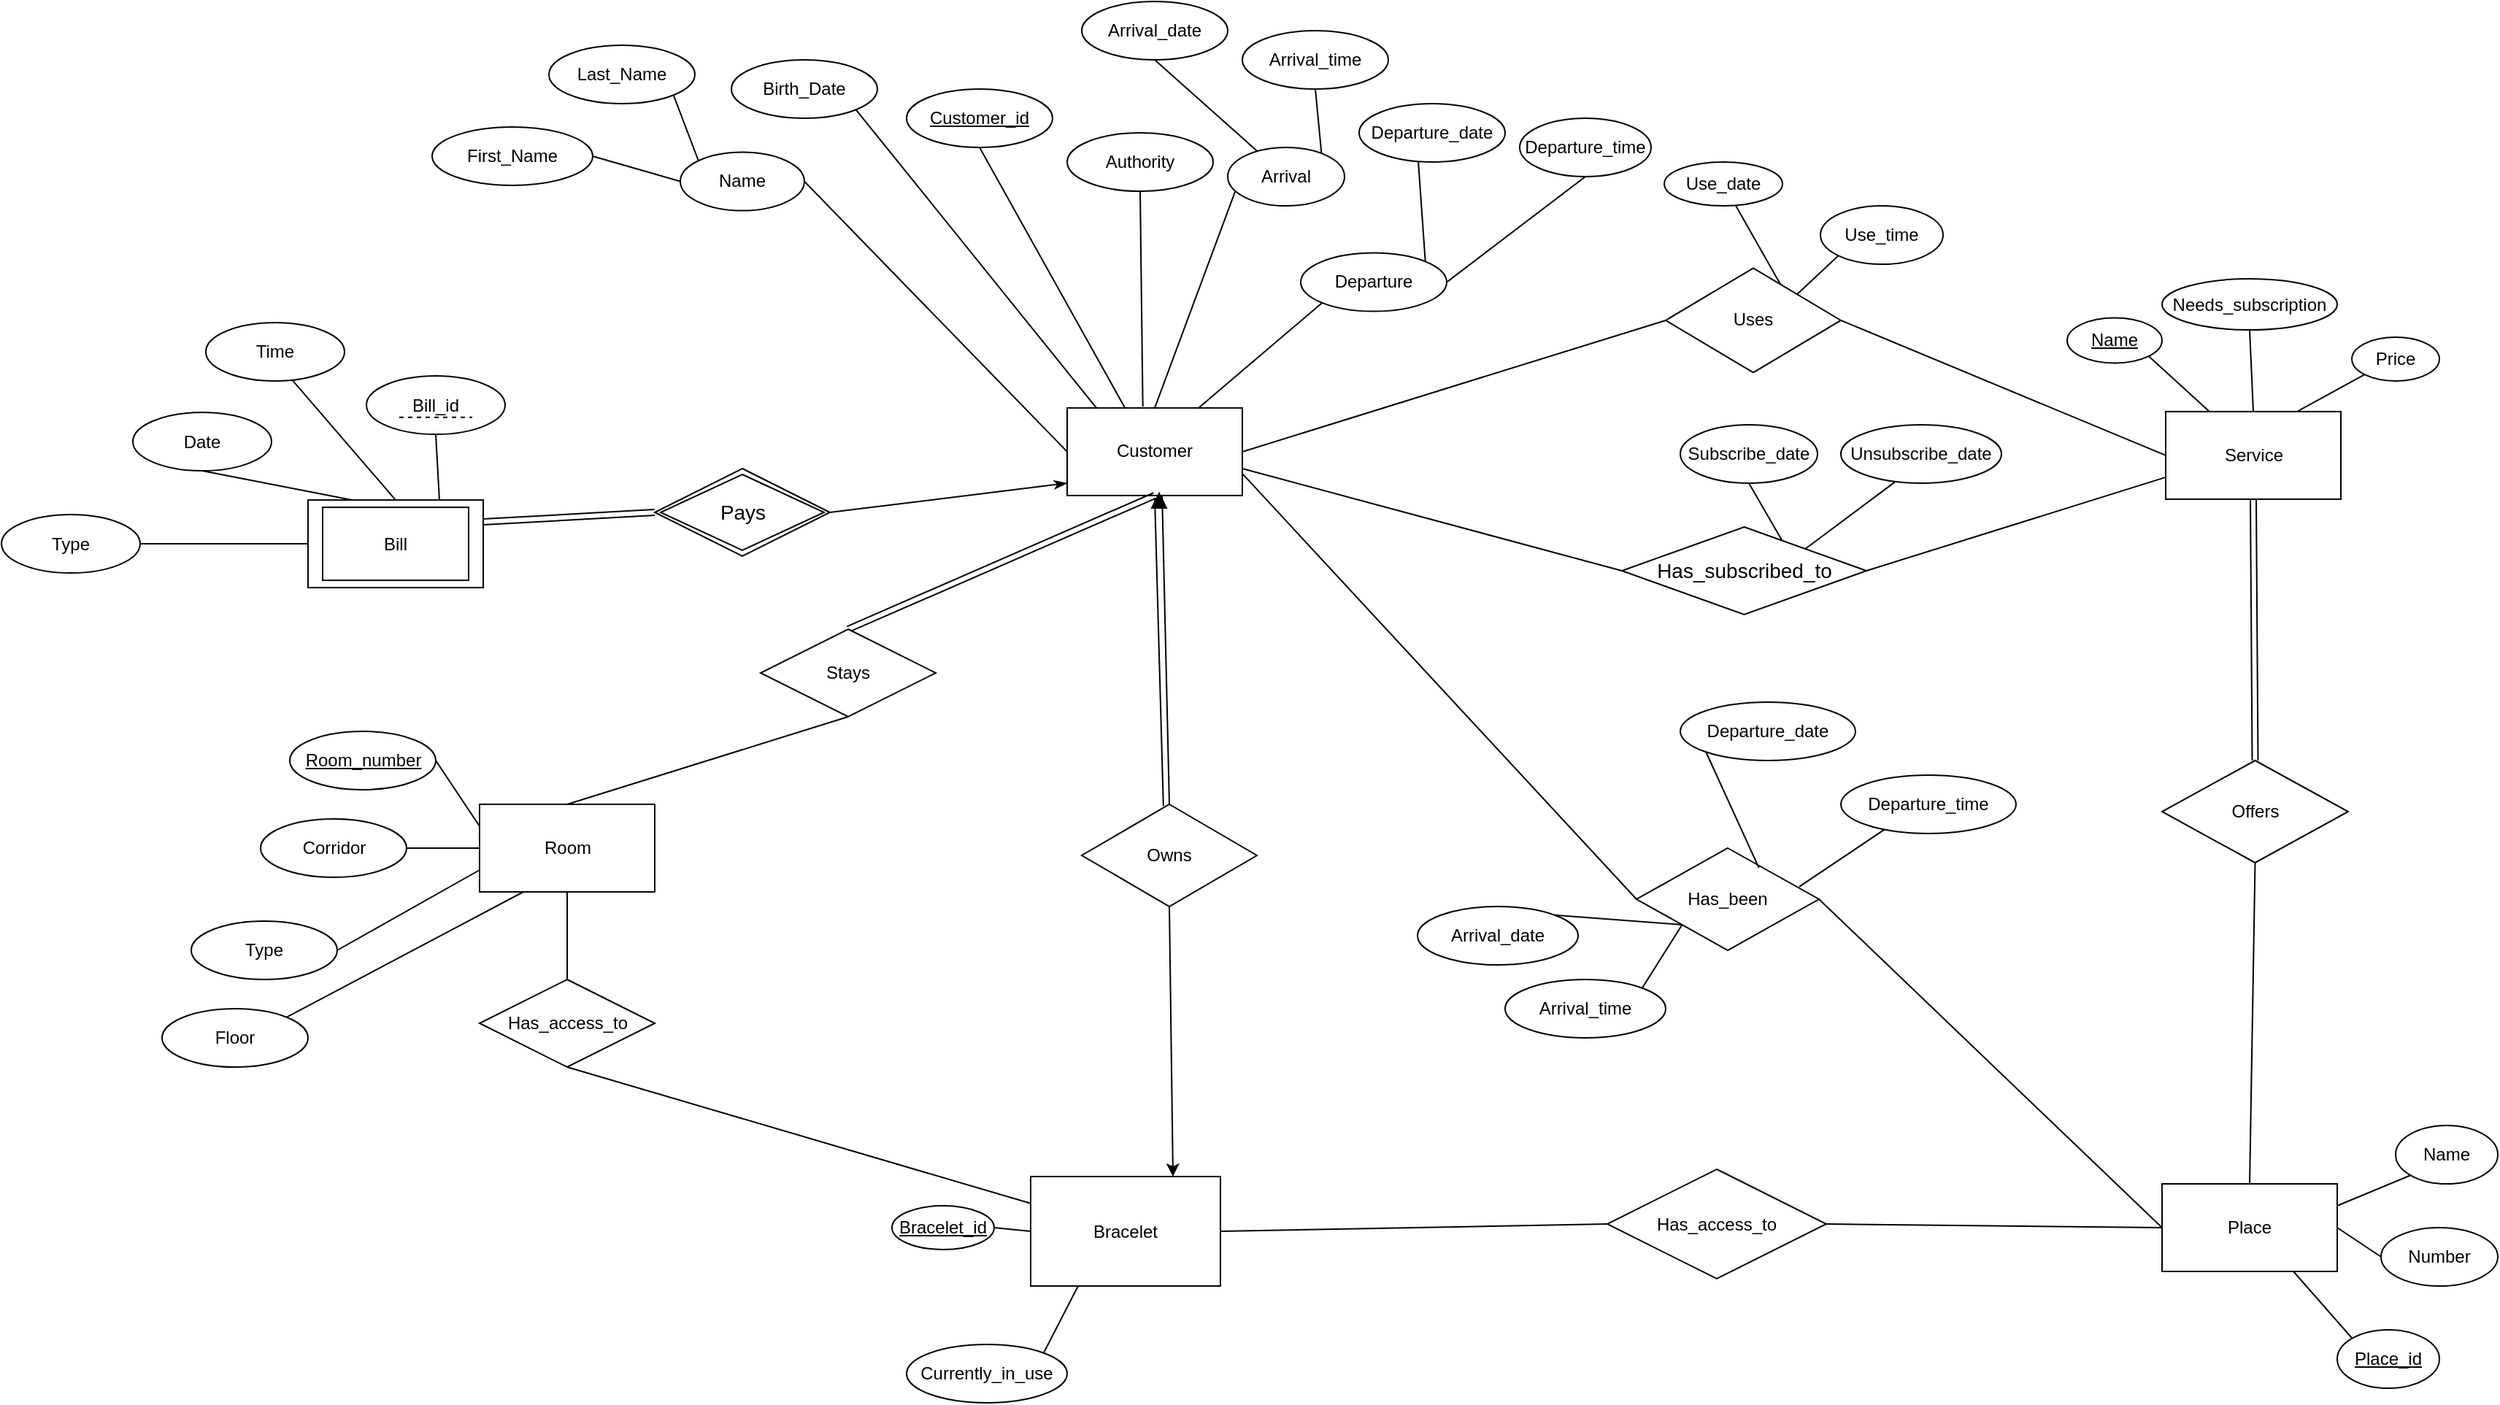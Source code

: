 <mxfile version="14.6.6" type="device"><diagram id="R2lEEEUBdFMjLlhIrx00" name="Page-1"><mxGraphModel dx="2181" dy="1744" grid="1" gridSize="10" guides="0" tooltips="1" connect="1" arrows="1" fold="1" page="1" pageScale="1" pageWidth="850" pageHeight="1100" math="0" shadow="0" extFonts="Permanent Marker^https://fonts.googleapis.com/css?family=Permanent+Marker"><root><mxCell id="0"/><mxCell id="1" parent="0"/><mxCell id="ZtwMlAfQ1R0QM3O0OFQ2-107" value="Bracelet" style="rounded=0;whiteSpace=wrap;html=1;shadow=0;sketch=0;strokeColor=#000000;" parent="1" vertex="1"><mxGeometry x="5" y="555" width="130" height="75" as="geometry"/></mxCell><mxCell id="ZtwMlAfQ1R0QM3O0OFQ2-1" value="Customer" style="rounded=0;whiteSpace=wrap;html=1;sketch=0;" parent="1" vertex="1"><mxGeometry x="30" y="28.46" width="120" height="60" as="geometry"/></mxCell><mxCell id="ZtwMlAfQ1R0QM3O0OFQ2-2" value="Service" style="rounded=0;whiteSpace=wrap;html=1;sketch=0;" parent="1" vertex="1"><mxGeometry x="782.5" y="30.96" width="120" height="60" as="geometry"/></mxCell><mxCell id="ZtwMlAfQ1R0QM3O0OFQ2-3" value="Place" style="rounded=0;whiteSpace=wrap;html=1;sketch=0;" parent="1" vertex="1"><mxGeometry x="780" y="560" width="120" height="60" as="geometry"/></mxCell><mxCell id="ZtwMlAfQ1R0QM3O0OFQ2-5" style="edgeStyle=orthogonalEdgeStyle;rounded=0;orthogonalLoop=1;jettySize=auto;html=1;exitX=0.5;exitY=1;exitDx=0;exitDy=0;sketch=0;" parent="1" source="ZtwMlAfQ1R0QM3O0OFQ2-1" target="ZtwMlAfQ1R0QM3O0OFQ2-1" edge="1"><mxGeometry relative="1" as="geometry"/></mxCell><mxCell id="ZtwMlAfQ1R0QM3O0OFQ2-7" value="Uses" style="rhombus;whiteSpace=wrap;html=1;sketch=0;" parent="1" vertex="1"><mxGeometry x="440" y="-67.31" width="120" height="71.54" as="geometry"/></mxCell><mxCell id="ZtwMlAfQ1R0QM3O0OFQ2-191" style="edgeStyle=none;rounded=0;sketch=0;orthogonalLoop=1;jettySize=auto;html=1;exitX=0.5;exitY=1;exitDx=0;exitDy=0;entryX=0.75;entryY=0;entryDx=0;entryDy=0;fontSize=14;startArrow=none;startFill=0;endArrow=classic;endFill=1;strokeColor=#000000;strokeWidth=1;" parent="1" source="ZtwMlAfQ1R0QM3O0OFQ2-8" target="ZtwMlAfQ1R0QM3O0OFQ2-107" edge="1"><mxGeometry relative="1" as="geometry"/></mxCell><mxCell id="ZtwMlAfQ1R0QM3O0OFQ2-8" value="Owns" style="rhombus;whiteSpace=wrap;html=1;sketch=0;" parent="1" vertex="1"><mxGeometry x="40" y="300" width="120" height="70" as="geometry"/></mxCell><mxCell id="ZtwMlAfQ1R0QM3O0OFQ2-186" style="edgeStyle=none;rounded=0;sketch=0;orthogonalLoop=1;jettySize=auto;html=1;exitX=0.892;exitY=0.378;exitDx=0;exitDy=0;entryX=0.695;entryY=0.032;entryDx=0;entryDy=0;entryPerimeter=0;fontSize=14;startArrow=none;startFill=0;endArrow=none;endFill=0;strokeColor=#000000;strokeWidth=1;exitPerimeter=0;" parent="1" source="ZtwMlAfQ1R0QM3O0OFQ2-9" target="ZtwMlAfQ1R0QM3O0OFQ2-185" edge="1"><mxGeometry relative="1" as="geometry"/></mxCell><mxCell id="ZtwMlAfQ1R0QM3O0OFQ2-9" value="Has_been" style="rhombus;whiteSpace=wrap;html=1;sketch=0;" parent="1" vertex="1"><mxGeometry x="420" y="330" width="125" height="70" as="geometry"/></mxCell><mxCell id="ZtwMlAfQ1R0QM3O0OFQ2-11" value="Has_access_to" style="rhombus;whiteSpace=wrap;html=1;shadow=0;strokeColor=#000000;sketch=0;" parent="1" vertex="1"><mxGeometry x="400" y="550" width="150" height="75" as="geometry"/></mxCell><mxCell id="ZtwMlAfQ1R0QM3O0OFQ2-12" value="Offers" style="rhombus;whiteSpace=wrap;html=1;shadow=0;strokeColor=#000000;sketch=0;" parent="1" vertex="1"><mxGeometry x="780" y="270" width="127.5" height="70" as="geometry"/></mxCell><mxCell id="ZtwMlAfQ1R0QM3O0OFQ2-15" value="" style="endArrow=none;html=1;exitX=1;exitY=0.75;exitDx=0;exitDy=0;entryX=0;entryY=0.5;entryDx=0;entryDy=0;sketch=0;" parent="1" source="ZtwMlAfQ1R0QM3O0OFQ2-1" target="ZtwMlAfQ1R0QM3O0OFQ2-9" edge="1"><mxGeometry width="50" height="50" relative="1" as="geometry"><mxPoint x="300" y="280" as="sourcePoint"/><mxPoint x="350" y="230" as="targetPoint"/></mxGeometry></mxCell><mxCell id="ZtwMlAfQ1R0QM3O0OFQ2-19" value="" style="endArrow=none;html=1;exitX=1;exitY=0.5;exitDx=0;exitDy=0;entryX=0;entryY=0.5;entryDx=0;entryDy=0;sketch=0;" parent="1" source="ZtwMlAfQ1R0QM3O0OFQ2-9" target="ZtwMlAfQ1R0QM3O0OFQ2-3" edge="1"><mxGeometry width="50" height="50" relative="1" as="geometry"><mxPoint x="300" y="280" as="sourcePoint"/><mxPoint x="350" y="230" as="targetPoint"/></mxGeometry></mxCell><mxCell id="ZtwMlAfQ1R0QM3O0OFQ2-20" value="" style="endArrow=none;html=1;exitX=0;exitY=0.5;exitDx=0;exitDy=0;entryX=1;entryY=0.5;entryDx=0;entryDy=0;sketch=0;" parent="1" source="ZtwMlAfQ1R0QM3O0OFQ2-7" target="ZtwMlAfQ1R0QM3O0OFQ2-1" edge="1"><mxGeometry width="50" height="50" relative="1" as="geometry"><mxPoint x="315" y="58.46" as="sourcePoint"/><mxPoint x="180" y="58.46" as="targetPoint"/></mxGeometry></mxCell><mxCell id="ZtwMlAfQ1R0QM3O0OFQ2-21" value="" style="endArrow=none;html=1;entryX=1;entryY=0.5;entryDx=0;entryDy=0;exitX=0;exitY=0.5;exitDx=0;exitDy=0;sketch=0;" parent="1" source="ZtwMlAfQ1R0QM3O0OFQ2-2" target="ZtwMlAfQ1R0QM3O0OFQ2-7" edge="1"><mxGeometry width="50" height="50" relative="1" as="geometry"><mxPoint x="300" y="240" as="sourcePoint"/><mxPoint x="350" y="190" as="targetPoint"/></mxGeometry></mxCell><mxCell id="ZtwMlAfQ1R0QM3O0OFQ2-24" value="" style="endArrow=none;html=1;entryX=0;entryY=0.5;entryDx=0;entryDy=0;sketch=0;exitX=1;exitY=0.5;exitDx=0;exitDy=0;" parent="1" source="ZtwMlAfQ1R0QM3O0OFQ2-107" target="ZtwMlAfQ1R0QM3O0OFQ2-11" edge="1"><mxGeometry width="50" height="50" relative="1" as="geometry"><mxPoint x="140" y="593" as="sourcePoint"/><mxPoint x="355" y="270" as="targetPoint"/></mxGeometry></mxCell><mxCell id="ZtwMlAfQ1R0QM3O0OFQ2-25" value="" style="endArrow=none;html=1;exitX=1;exitY=0.5;exitDx=0;exitDy=0;entryX=0;entryY=0.5;entryDx=0;entryDy=0;sketch=0;" parent="1" source="ZtwMlAfQ1R0QM3O0OFQ2-11" target="ZtwMlAfQ1R0QM3O0OFQ2-3" edge="1"><mxGeometry width="50" height="50" relative="1" as="geometry"><mxPoint x="305" y="320" as="sourcePoint"/><mxPoint x="355" y="270" as="targetPoint"/></mxGeometry></mxCell><mxCell id="ZtwMlAfQ1R0QM3O0OFQ2-26" value="" style="endArrow=none;html=1;entryX=0.5;entryY=0;entryDx=0;entryDy=0;exitX=0.5;exitY=1;exitDx=0;exitDy=0;sketch=0;" parent="1" source="ZtwMlAfQ1R0QM3O0OFQ2-12" target="ZtwMlAfQ1R0QM3O0OFQ2-3" edge="1"><mxGeometry width="50" height="50" relative="1" as="geometry"><mxPoint x="300" y="280" as="sourcePoint"/><mxPoint x="350" y="230" as="targetPoint"/></mxGeometry></mxCell><mxCell id="ZtwMlAfQ1R0QM3O0OFQ2-27" value="" style="endArrow=none;html=1;entryX=0.5;entryY=0;entryDx=0;entryDy=0;exitX=0.5;exitY=1;exitDx=0;exitDy=0;sketch=0;shape=link;" parent="1" source="ZtwMlAfQ1R0QM3O0OFQ2-2" target="ZtwMlAfQ1R0QM3O0OFQ2-12" edge="1"><mxGeometry width="50" height="50" relative="1" as="geometry"><mxPoint x="320" y="280" as="sourcePoint"/><mxPoint x="370" y="230" as="targetPoint"/></mxGeometry></mxCell><mxCell id="ZtwMlAfQ1R0QM3O0OFQ2-28" value="Arrival_date" style="ellipse;whiteSpace=wrap;html=1;shadow=0;strokeColor=#000000;sketch=0;" parent="1" vertex="1"><mxGeometry x="270" y="370" width="110" height="40" as="geometry"/></mxCell><mxCell id="ZtwMlAfQ1R0QM3O0OFQ2-29" value="Departure_date" style="ellipse;whiteSpace=wrap;html=1;shadow=0;strokeColor=#000000;sketch=0;" parent="1" vertex="1"><mxGeometry x="450" y="230" width="120" height="40" as="geometry"/></mxCell><mxCell id="ZtwMlAfQ1R0QM3O0OFQ2-30" value="" style="endArrow=none;html=1;entryX=1;entryY=0;entryDx=0;entryDy=0;exitX=0;exitY=1;exitDx=0;exitDy=0;sketch=0;" parent="1" source="ZtwMlAfQ1R0QM3O0OFQ2-9" target="ZtwMlAfQ1R0QM3O0OFQ2-28" edge="1"><mxGeometry width="50" height="50" relative="1" as="geometry"><mxPoint x="450" y="290" as="sourcePoint"/><mxPoint x="500" y="240" as="targetPoint"/></mxGeometry></mxCell><mxCell id="ZtwMlAfQ1R0QM3O0OFQ2-31" value="" style="endArrow=none;html=1;exitX=0.671;exitY=0.194;exitDx=0;exitDy=0;sketch=0;exitPerimeter=0;entryX=0;entryY=1;entryDx=0;entryDy=0;" parent="1" source="ZtwMlAfQ1R0QM3O0OFQ2-9" target="ZtwMlAfQ1R0QM3O0OFQ2-29" edge="1"><mxGeometry width="50" height="50" relative="1" as="geometry"><mxPoint x="450" y="290" as="sourcePoint"/><mxPoint x="480" y="230" as="targetPoint"/></mxGeometry></mxCell><mxCell id="ZtwMlAfQ1R0QM3O0OFQ2-34" value="First_Name" style="ellipse;whiteSpace=wrap;html=1;shadow=0;strokeColor=#000000;sketch=0;" parent="1" vertex="1"><mxGeometry x="-405" y="-164.04" width="110" height="40" as="geometry"/></mxCell><mxCell id="ZtwMlAfQ1R0QM3O0OFQ2-35" value="Last_Name" style="ellipse;whiteSpace=wrap;html=1;shadow=0;strokeColor=#000000;" parent="1" vertex="1"><mxGeometry x="-325" y="-220" width="100" height="40" as="geometry"/></mxCell><mxCell id="ZtwMlAfQ1R0QM3O0OFQ2-36" value="Birth_Date" style="ellipse;whiteSpace=wrap;html=1;shadow=0;strokeColor=#000000;" parent="1" vertex="1"><mxGeometry x="-200" y="-210" width="100" height="40" as="geometry"/></mxCell><mxCell id="ZtwMlAfQ1R0QM3O0OFQ2-38" value="&lt;u&gt;Customer_id&lt;/u&gt;" style="ellipse;whiteSpace=wrap;html=1;shadow=0;strokeColor=#000000;sketch=0;" parent="1" vertex="1"><mxGeometry x="-80" y="-190" width="100" height="40" as="geometry"/></mxCell><mxCell id="ZtwMlAfQ1R0QM3O0OFQ2-40" value="Arrival" style="ellipse;whiteSpace=wrap;html=1;shadow=0;strokeColor=#000000;sketch=0;" parent="1" vertex="1"><mxGeometry x="140" y="-150" width="80" height="40" as="geometry"/></mxCell><mxCell id="ZtwMlAfQ1R0QM3O0OFQ2-41" value="Departure" style="ellipse;whiteSpace=wrap;html=1;shadow=0;strokeColor=#000000;sketch=0;" parent="1" vertex="1"><mxGeometry x="190" y="-77.69" width="100" height="40" as="geometry"/></mxCell><mxCell id="ZtwMlAfQ1R0QM3O0OFQ2-51" value="" style="endArrow=none;html=1;exitX=0.332;exitY=0.007;exitDx=0;exitDy=0;sketch=0;entryX=0.5;entryY=1;entryDx=0;entryDy=0;exitPerimeter=0;" parent="1" source="ZtwMlAfQ1R0QM3O0OFQ2-1" target="ZtwMlAfQ1R0QM3O0OFQ2-38" edge="1"><mxGeometry width="50" height="50" relative="1" as="geometry"><mxPoint x="20" y="108.46" as="sourcePoint"/><mxPoint x="90" y="-48.54" as="targetPoint"/></mxGeometry></mxCell><mxCell id="ZtwMlAfQ1R0QM3O0OFQ2-52" value="" style="endArrow=none;html=1;entryX=1;entryY=1;entryDx=0;entryDy=0;sketch=0;exitX=0.167;exitY=0;exitDx=0;exitDy=0;exitPerimeter=0;" parent="1" source="ZtwMlAfQ1R0QM3O0OFQ2-1" target="ZtwMlAfQ1R0QM3O0OFQ2-36" edge="1"><mxGeometry width="50" height="50" relative="1" as="geometry"><mxPoint x="90" y="28.46" as="sourcePoint"/><mxPoint x="70" y="58.46" as="targetPoint"/></mxGeometry></mxCell><mxCell id="ZtwMlAfQ1R0QM3O0OFQ2-53" value="" style="endArrow=none;html=1;exitX=1;exitY=1;exitDx=0;exitDy=0;sketch=0;entryX=0;entryY=0;entryDx=0;entryDy=0;" parent="1" source="ZtwMlAfQ1R0QM3O0OFQ2-35" target="ZtwMlAfQ1R0QM3O0OFQ2-100" edge="1"><mxGeometry width="50" height="50" relative="1" as="geometry"><mxPoint x="-70" y="42.88" as="sourcePoint"/><mxPoint x="-120" y="-15.58" as="targetPoint"/></mxGeometry></mxCell><mxCell id="ZtwMlAfQ1R0QM3O0OFQ2-54" value="" style="endArrow=none;html=1;sketch=0;entryX=0;entryY=0.5;entryDx=0;entryDy=0;exitX=1;exitY=0.5;exitDx=0;exitDy=0;" parent="1" source="ZtwMlAfQ1R0QM3O0OFQ2-34" target="ZtwMlAfQ1R0QM3O0OFQ2-100" edge="1"><mxGeometry width="50" height="50" relative="1" as="geometry"><mxPoint x="-130" y="-35.58" as="sourcePoint"/><mxPoint x="-100" y="-15.58" as="targetPoint"/></mxGeometry></mxCell><mxCell id="ZtwMlAfQ1R0QM3O0OFQ2-55" value="" style="endArrow=none;html=1;sketch=0;exitX=0.5;exitY=0;exitDx=0;exitDy=0;entryX=0.064;entryY=0.751;entryDx=0;entryDy=0;entryPerimeter=0;" parent="1" source="ZtwMlAfQ1R0QM3O0OFQ2-1" target="ZtwMlAfQ1R0QM3O0OFQ2-40" edge="1"><mxGeometry width="50" height="50" relative="1" as="geometry"><mxPoint x="90" y="28.46" as="sourcePoint"/><mxPoint x="128" y="-40" as="targetPoint"/></mxGeometry></mxCell><mxCell id="ZtwMlAfQ1R0QM3O0OFQ2-56" value="" style="endArrow=none;html=1;entryX=0;entryY=1;entryDx=0;entryDy=0;exitX=0.75;exitY=0;exitDx=0;exitDy=0;sketch=0;" parent="1" source="ZtwMlAfQ1R0QM3O0OFQ2-1" target="ZtwMlAfQ1R0QM3O0OFQ2-41" edge="1"><mxGeometry width="50" height="50" relative="1" as="geometry"><mxPoint x="20" y="108.46" as="sourcePoint"/><mxPoint x="70" y="58.46" as="targetPoint"/></mxGeometry></mxCell><mxCell id="ZtwMlAfQ1R0QM3O0OFQ2-57" value="&lt;u&gt;Name&lt;/u&gt;" style="ellipse;whiteSpace=wrap;html=1;shadow=0;strokeColor=#000000;sketch=0;" parent="1" vertex="1"><mxGeometry x="715" y="-33.27" width="65" height="30.96" as="geometry"/></mxCell><mxCell id="ZtwMlAfQ1R0QM3O0OFQ2-58" value="Needs_subscription" style="ellipse;whiteSpace=wrap;html=1;shadow=0;strokeColor=#000000;sketch=0;" parent="1" vertex="1"><mxGeometry x="780" y="-60" width="120" height="35" as="geometry"/></mxCell><mxCell id="ZtwMlAfQ1R0QM3O0OFQ2-59" value="Price" style="ellipse;whiteSpace=wrap;html=1;shadow=0;strokeColor=#000000;sketch=0;" parent="1" vertex="1"><mxGeometry x="910" y="-20.0" width="60" height="30" as="geometry"/></mxCell><mxCell id="ZtwMlAfQ1R0QM3O0OFQ2-60" value="" style="endArrow=none;html=1;entryX=0;entryY=1;entryDx=0;entryDy=0;exitX=0.75;exitY=0;exitDx=0;exitDy=0;sketch=0;" parent="1" source="ZtwMlAfQ1R0QM3O0OFQ2-2" target="ZtwMlAfQ1R0QM3O0OFQ2-59" edge="1"><mxGeometry width="50" height="50" relative="1" as="geometry"><mxPoint x="792.5" y="100.96" as="sourcePoint"/><mxPoint x="842.5" y="50.96" as="targetPoint"/></mxGeometry></mxCell><mxCell id="ZtwMlAfQ1R0QM3O0OFQ2-61" value="" style="endArrow=none;html=1;entryX=0.5;entryY=1;entryDx=0;entryDy=0;exitX=0.5;exitY=0;exitDx=0;exitDy=0;sketch=0;" parent="1" source="ZtwMlAfQ1R0QM3O0OFQ2-2" target="ZtwMlAfQ1R0QM3O0OFQ2-58" edge="1"><mxGeometry width="50" height="50" relative="1" as="geometry"><mxPoint x="792.5" y="100.96" as="sourcePoint"/><mxPoint x="842.5" y="50.96" as="targetPoint"/></mxGeometry></mxCell><mxCell id="ZtwMlAfQ1R0QM3O0OFQ2-62" value="" style="endArrow=none;html=1;entryX=1;entryY=1;entryDx=0;entryDy=0;exitX=0.25;exitY=0;exitDx=0;exitDy=0;sketch=0;" parent="1" source="ZtwMlAfQ1R0QM3O0OFQ2-2" target="ZtwMlAfQ1R0QM3O0OFQ2-57" edge="1"><mxGeometry width="50" height="50" relative="1" as="geometry"><mxPoint x="792.5" y="100.96" as="sourcePoint"/><mxPoint x="842.5" y="50.96" as="targetPoint"/></mxGeometry></mxCell><mxCell id="ZtwMlAfQ1R0QM3O0OFQ2-63" value="&lt;u&gt;Bracelet_id&lt;/u&gt;" style="ellipse;whiteSpace=wrap;html=1;shadow=0;strokeColor=#000000;sketch=0;" parent="1" vertex="1"><mxGeometry x="-90" y="575" width="70" height="30" as="geometry"/></mxCell><mxCell id="ZtwMlAfQ1R0QM3O0OFQ2-64" value="" style="endArrow=none;html=1;exitX=1;exitY=0.5;exitDx=0;exitDy=0;sketch=0;entryX=0;entryY=0.5;entryDx=0;entryDy=0;" parent="1" source="ZtwMlAfQ1R0QM3O0OFQ2-63" target="ZtwMlAfQ1R0QM3O0OFQ2-107" edge="1"><mxGeometry width="50" height="50" relative="1" as="geometry"><mxPoint x="-70" y="520" as="sourcePoint"/><mxPoint y="593" as="targetPoint"/></mxGeometry></mxCell><mxCell id="ZtwMlAfQ1R0QM3O0OFQ2-65" value="Name" style="ellipse;whiteSpace=wrap;html=1;shadow=0;strokeColor=#000000;sketch=0;" parent="1" vertex="1"><mxGeometry x="940" y="520" width="70" height="40" as="geometry"/></mxCell><mxCell id="ZtwMlAfQ1R0QM3O0OFQ2-67" value="" style="endArrow=none;html=1;entryX=0;entryY=1;entryDx=0;entryDy=0;sketch=0;exitX=1;exitY=0.25;exitDx=0;exitDy=0;" parent="1" source="ZtwMlAfQ1R0QM3O0OFQ2-3" target="ZtwMlAfQ1R0QM3O0OFQ2-65" edge="1"><mxGeometry width="50" height="50" relative="1" as="geometry"><mxPoint x="900" y="590" as="sourcePoint"/><mxPoint x="840" y="470" as="targetPoint"/></mxGeometry></mxCell><mxCell id="ZtwMlAfQ1R0QM3O0OFQ2-68" value="Number" style="ellipse;whiteSpace=wrap;html=1;shadow=0;strokeColor=#000000;sketch=0;" parent="1" vertex="1"><mxGeometry x="930" y="590" width="80" height="40" as="geometry"/></mxCell><mxCell id="ZtwMlAfQ1R0QM3O0OFQ2-69" value="" style="endArrow=none;html=1;entryX=0;entryY=0.5;entryDx=0;entryDy=0;exitX=1;exitY=0.5;exitDx=0;exitDy=0;sketch=0;" parent="1" source="ZtwMlAfQ1R0QM3O0OFQ2-3" target="ZtwMlAfQ1R0QM3O0OFQ2-68" edge="1"><mxGeometry width="50" height="50" relative="1" as="geometry"><mxPoint x="790" y="520" as="sourcePoint"/><mxPoint x="840" y="470" as="targetPoint"/></mxGeometry></mxCell><mxCell id="ZtwMlAfQ1R0QM3O0OFQ2-70" style="edgeStyle=orthogonalEdgeStyle;rounded=0;sketch=0;orthogonalLoop=1;jettySize=auto;html=1;exitX=0.5;exitY=1;exitDx=0;exitDy=0;" parent="1" source="ZtwMlAfQ1R0QM3O0OFQ2-57" target="ZtwMlAfQ1R0QM3O0OFQ2-57" edge="1"><mxGeometry relative="1" as="geometry"/></mxCell><mxCell id="ZtwMlAfQ1R0QM3O0OFQ2-71" style="edgeStyle=orthogonalEdgeStyle;rounded=0;sketch=0;orthogonalLoop=1;jettySize=auto;html=1;exitX=0.5;exitY=1;exitDx=0;exitDy=0;" parent="1" source="ZtwMlAfQ1R0QM3O0OFQ2-38" target="ZtwMlAfQ1R0QM3O0OFQ2-38" edge="1"><mxGeometry relative="1" as="geometry"/></mxCell><mxCell id="ZtwMlAfQ1R0QM3O0OFQ2-75" value="Room" style="rounded=0;whiteSpace=wrap;html=1;shadow=0;sketch=0;strokeColor=#000000;" parent="1" vertex="1"><mxGeometry x="-372.5" y="300" width="120" height="60" as="geometry"/></mxCell><mxCell id="ZtwMlAfQ1R0QM3O0OFQ2-77" value="&lt;u&gt;Room_number&lt;/u&gt;" style="ellipse;whiteSpace=wrap;html=1;shadow=0;strokeColor=#000000;sketch=0;" parent="1" vertex="1"><mxGeometry x="-502.5" y="250" width="100" height="40" as="geometry"/></mxCell><mxCell id="ZtwMlAfQ1R0QM3O0OFQ2-78" value="Corridor" style="ellipse;whiteSpace=wrap;html=1;shadow=0;strokeColor=#000000;sketch=0;" parent="1" vertex="1"><mxGeometry x="-522.5" y="310" width="100" height="40" as="geometry"/></mxCell><mxCell id="ZtwMlAfQ1R0QM3O0OFQ2-79" value="Floor" style="ellipse;whiteSpace=wrap;html=1;shadow=0;strokeColor=#000000;sketch=0;" parent="1" vertex="1"><mxGeometry x="-590" y="440" width="100" height="40" as="geometry"/></mxCell><mxCell id="ZtwMlAfQ1R0QM3O0OFQ2-81" style="edgeStyle=orthogonalEdgeStyle;rounded=0;sketch=0;orthogonalLoop=1;jettySize=auto;html=1;exitX=0.5;exitY=1;exitDx=0;exitDy=0;" parent="1" edge="1"><mxGeometry relative="1" as="geometry"><mxPoint x="-512.5" y="410" as="sourcePoint"/><mxPoint x="-512.5" y="410" as="targetPoint"/></mxGeometry></mxCell><mxCell id="ZtwMlAfQ1R0QM3O0OFQ2-83" value="" style="endArrow=none;html=1;exitX=1;exitY=0.5;exitDx=0;exitDy=0;entryX=0;entryY=0.25;entryDx=0;entryDy=0;" parent="1" source="ZtwMlAfQ1R0QM3O0OFQ2-77" target="ZtwMlAfQ1R0QM3O0OFQ2-75" edge="1"><mxGeometry width="50" height="50" relative="1" as="geometry"><mxPoint x="-32.5" y="310" as="sourcePoint"/><mxPoint x="17.5" y="260" as="targetPoint"/></mxGeometry></mxCell><mxCell id="ZtwMlAfQ1R0QM3O0OFQ2-85" value="" style="endArrow=none;html=1;exitX=1;exitY=0.5;exitDx=0;exitDy=0;entryX=0;entryY=0.5;entryDx=0;entryDy=0;" parent="1" source="ZtwMlAfQ1R0QM3O0OFQ2-78" target="ZtwMlAfQ1R0QM3O0OFQ2-75" edge="1"><mxGeometry width="50" height="50" relative="1" as="geometry"><mxPoint x="-32.5" y="310" as="sourcePoint"/><mxPoint x="17.5" y="260" as="targetPoint"/></mxGeometry></mxCell><mxCell id="ZtwMlAfQ1R0QM3O0OFQ2-86" value="" style="endArrow=none;html=1;exitX=1;exitY=0.5;exitDx=0;exitDy=0;entryX=0;entryY=0.75;entryDx=0;entryDy=0;" parent="1" source="ZtwMlAfQ1R0QM3O0OFQ2-130" target="ZtwMlAfQ1R0QM3O0OFQ2-75" edge="1"><mxGeometry width="50" height="50" relative="1" as="geometry"><mxPoint x="-462.5" y="390" as="sourcePoint"/><mxPoint x="-352.5" y="360" as="targetPoint"/></mxGeometry></mxCell><mxCell id="ZtwMlAfQ1R0QM3O0OFQ2-89" value="" style="endArrow=none;html=1;exitX=0.5;exitY=1;exitDx=0;exitDy=0;" parent="1" source="ZtwMlAfQ1R0QM3O0OFQ2-97" target="ZtwMlAfQ1R0QM3O0OFQ2-107" edge="1"><mxGeometry x="0.169" y="-43" width="50" height="50" relative="1" as="geometry"><mxPoint x="60" y="370" as="sourcePoint"/><mxPoint x="70" y="560" as="targetPoint"/><mxPoint y="1" as="offset"/></mxGeometry></mxCell><mxCell id="ZtwMlAfQ1R0QM3O0OFQ2-90" value="" style="endArrow=none;html=1;exitX=0.5;exitY=0;exitDx=0;exitDy=0;entryX=0.5;entryY=1;entryDx=0;entryDy=0;startArrow=none;startFill=0;endFill=0;" parent="1" source="ZtwMlAfQ1R0QM3O0OFQ2-97" target="ZtwMlAfQ1R0QM3O0OFQ2-75" edge="1"><mxGeometry width="50" height="50" relative="1" as="geometry"><mxPoint x="-212.5" y="400" as="sourcePoint"/><mxPoint x="17.5" y="260" as="targetPoint"/></mxGeometry></mxCell><mxCell id="ZtwMlAfQ1R0QM3O0OFQ2-91" value="" style="endArrow=none;html=1;exitX=0.5;exitY=0;exitDx=0;exitDy=0;entryX=0.5;entryY=1;entryDx=0;entryDy=0;shape=link;" parent="1" source="ZtwMlAfQ1R0QM3O0OFQ2-92" target="ZtwMlAfQ1R0QM3O0OFQ2-1" edge="1"><mxGeometry width="50" height="50" relative="1" as="geometry"><mxPoint x="40" y="230" as="sourcePoint"/><mxPoint x="120" y="170" as="targetPoint"/></mxGeometry></mxCell><mxCell id="ZtwMlAfQ1R0QM3O0OFQ2-92" value="Stays" style="rhombus;whiteSpace=wrap;html=1;shadow=0;sketch=0;strokeColor=#000000;" parent="1" vertex="1"><mxGeometry x="-180" y="180" width="120" height="60" as="geometry"/></mxCell><mxCell id="ZtwMlAfQ1R0QM3O0OFQ2-93" value="" style="endArrow=none;html=1;entryX=0.5;entryY=1;entryDx=0;entryDy=0;exitX=0.5;exitY=0;exitDx=0;exitDy=0;" parent="1" source="ZtwMlAfQ1R0QM3O0OFQ2-75" target="ZtwMlAfQ1R0QM3O0OFQ2-92" edge="1"><mxGeometry width="50" height="50" relative="1" as="geometry"><mxPoint x="-32.5" y="310" as="sourcePoint"/><mxPoint x="-307.5" y="240" as="targetPoint"/></mxGeometry></mxCell><mxCell id="ZtwMlAfQ1R0QM3O0OFQ2-97" value="Has_access_to" style="rhombus;whiteSpace=wrap;html=1;shadow=0;sketch=0;strokeColor=#000000;" parent="1" vertex="1"><mxGeometry x="-372.5" y="420" width="120" height="60" as="geometry"/></mxCell><mxCell id="ZtwMlAfQ1R0QM3O0OFQ2-100" value="Name" style="ellipse;whiteSpace=wrap;html=1;shadow=0;sketch=0;strokeColor=#000000;" parent="1" vertex="1"><mxGeometry x="-235" y="-146.73" width="85" height="40" as="geometry"/></mxCell><mxCell id="ZtwMlAfQ1R0QM3O0OFQ2-102" value="" style="endArrow=none;html=1;exitX=1;exitY=0.5;exitDx=0;exitDy=0;entryX=0;entryY=0.5;entryDx=0;entryDy=0;" parent="1" source="ZtwMlAfQ1R0QM3O0OFQ2-100" target="ZtwMlAfQ1R0QM3O0OFQ2-1" edge="1"><mxGeometry width="50" height="50" relative="1" as="geometry"><mxPoint x="450" y="300" as="sourcePoint"/><mxPoint x="500" y="250" as="targetPoint"/></mxGeometry></mxCell><mxCell id="ZtwMlAfQ1R0QM3O0OFQ2-109" value="" style="rounded=0;whiteSpace=wrap;html=1;shadow=0;sketch=0;strokeColor=#000000;" parent="1" vertex="1"><mxGeometry x="-490" y="91.54" width="120" height="60" as="geometry"/></mxCell><mxCell id="ZtwMlAfQ1R0QM3O0OFQ2-110" value="Bill_id" style="ellipse;whiteSpace=wrap;html=1;shadow=0;sketch=0;strokeColor=#000000;" parent="1" vertex="1"><mxGeometry x="-450" y="6.54" width="95" height="40" as="geometry"/></mxCell><mxCell id="ZtwMlAfQ1R0QM3O0OFQ2-112" value="Date" style="ellipse;whiteSpace=wrap;html=1;shadow=0;sketch=0;strokeColor=#000000;" parent="1" vertex="1"><mxGeometry x="-610" y="31.54" width="95" height="40" as="geometry"/></mxCell><mxCell id="ZtwMlAfQ1R0QM3O0OFQ2-117" value="" style="endArrow=none;html=1;entryX=0.5;entryY=1;entryDx=0;entryDy=0;exitX=0.75;exitY=0;exitDx=0;exitDy=0;" parent="1" source="ZtwMlAfQ1R0QM3O0OFQ2-109" target="ZtwMlAfQ1R0QM3O0OFQ2-110" edge="1"><mxGeometry width="50" height="50" relative="1" as="geometry"><mxPoint x="30" y="161.54" as="sourcePoint"/><mxPoint x="80" y="111.54" as="targetPoint"/></mxGeometry></mxCell><mxCell id="ZtwMlAfQ1R0QM3O0OFQ2-120" value="" style="endArrow=none;html=1;entryX=0.5;entryY=1;entryDx=0;entryDy=0;exitX=0.25;exitY=0;exitDx=0;exitDy=0;" parent="1" source="ZtwMlAfQ1R0QM3O0OFQ2-109" target="ZtwMlAfQ1R0QM3O0OFQ2-112" edge="1"><mxGeometry width="50" height="50" relative="1" as="geometry"><mxPoint x="-523.05" y="45.58" as="sourcePoint"/><mxPoint x="-512.5" y="1.54" as="targetPoint"/></mxGeometry></mxCell><mxCell id="ZtwMlAfQ1R0QM3O0OFQ2-121" value="Type" style="ellipse;whiteSpace=wrap;html=1;shadow=0;sketch=0;strokeColor=#000000;" parent="1" vertex="1"><mxGeometry x="-700" y="101.54" width="95" height="40" as="geometry"/></mxCell><mxCell id="ZtwMlAfQ1R0QM3O0OFQ2-122" value="" style="endArrow=none;html=1;entryX=1;entryY=0.5;entryDx=0;entryDy=0;exitX=0;exitY=0.5;exitDx=0;exitDy=0;" parent="1" source="ZtwMlAfQ1R0QM3O0OFQ2-109" target="ZtwMlAfQ1R0QM3O0OFQ2-121" edge="1"><mxGeometry width="50" height="50" relative="1" as="geometry"><mxPoint x="-552.5" y="41.54" as="sourcePoint"/><mxPoint x="-632.5" y="11.54" as="targetPoint"/></mxGeometry></mxCell><mxCell id="ZtwMlAfQ1R0QM3O0OFQ2-125" value="" style="endArrow=None;html=1;exitX=1;exitY=0.25;exitDx=0;exitDy=0;entryX=0;entryY=0.5;entryDx=0;entryDy=0;shape=link;" parent="1" source="ZtwMlAfQ1R0QM3O0OFQ2-109" target="ZtwMlAfQ1R0QM3O0OFQ2-173" edge="1"><mxGeometry width="50" height="50" relative="1" as="geometry"><mxPoint x="-425" y="131.54" as="sourcePoint"/><mxPoint x="-270" y="145" as="targetPoint"/></mxGeometry></mxCell><mxCell id="ZtwMlAfQ1R0QM3O0OFQ2-126" value="Bill" style="rounded=0;whiteSpace=wrap;html=1;shadow=0;sketch=0;strokeColor=#000000;" parent="1" vertex="1"><mxGeometry x="-480" y="96.54" width="100" height="50" as="geometry"/></mxCell><mxCell id="ZtwMlAfQ1R0QM3O0OFQ2-129" value="" style="endArrow=none;html=1;exitX=0.25;exitY=1;exitDx=0;exitDy=0;entryX=1;entryY=0;entryDx=0;entryDy=0;" parent="1" source="ZtwMlAfQ1R0QM3O0OFQ2-75" target="ZtwMlAfQ1R0QM3O0OFQ2-79" edge="1"><mxGeometry width="50" height="50" relative="1" as="geometry"><mxPoint x="47.5" y="300" as="sourcePoint"/><mxPoint x="-486.5" y="454.72" as="targetPoint"/></mxGeometry></mxCell><mxCell id="ZtwMlAfQ1R0QM3O0OFQ2-130" value="Type" style="ellipse;whiteSpace=wrap;html=1;shadow=0;strokeColor=#000000;sketch=0;" parent="1" vertex="1"><mxGeometry x="-570" y="380" width="100" height="40" as="geometry"/></mxCell><mxCell id="ZtwMlAfQ1R0QM3O0OFQ2-132" value="" style="endArrow=none;html=1;sketch=0;exitX=0.656;exitY=0.158;exitDx=0;exitDy=0;exitPerimeter=0;" parent="1" source="ZtwMlAfQ1R0QM3O0OFQ2-7" target="ZtwMlAfQ1R0QM3O0OFQ2-133" edge="1"><mxGeometry width="50" height="50" relative="1" as="geometry"><mxPoint x="512" y="37" as="sourcePoint"/><mxPoint x="493" y="-30" as="targetPoint"/></mxGeometry></mxCell><mxCell id="ZtwMlAfQ1R0QM3O0OFQ2-133" value="Use_date" style="ellipse;whiteSpace=wrap;html=1;shadow=0;sketch=0;strokeColor=#000000;" parent="1" vertex="1"><mxGeometry x="439" y="-140" width="81" height="30" as="geometry"/></mxCell><mxCell id="ZtwMlAfQ1R0QM3O0OFQ2-136" value="Arrival_date" style="ellipse;whiteSpace=wrap;html=1;shadow=0;strokeColor=#000000;sketch=0;" parent="1" vertex="1"><mxGeometry x="40" y="-250" width="100" height="40" as="geometry"/></mxCell><mxCell id="ZtwMlAfQ1R0QM3O0OFQ2-137" value="Arrival_time" style="ellipse;whiteSpace=wrap;html=1;shadow=0;strokeColor=#000000;sketch=0;" parent="1" vertex="1"><mxGeometry x="150" y="-230" width="100" height="40" as="geometry"/></mxCell><mxCell id="ZtwMlAfQ1R0QM3O0OFQ2-138" value="Departure_date" style="ellipse;whiteSpace=wrap;html=1;shadow=0;strokeColor=#000000;sketch=0;" parent="1" vertex="1"><mxGeometry x="230" y="-180" width="100" height="40" as="geometry"/></mxCell><mxCell id="ZtwMlAfQ1R0QM3O0OFQ2-139" value="Departure_time" style="ellipse;whiteSpace=wrap;html=1;shadow=0;strokeColor=#000000;sketch=0;" parent="1" vertex="1"><mxGeometry x="340" y="-170" width="90" height="40" as="geometry"/></mxCell><mxCell id="ZtwMlAfQ1R0QM3O0OFQ2-140" value="" style="endArrow=none;html=1;sketch=0;exitX=0.252;exitY=0.061;exitDx=0;exitDy=0;entryX=0.5;entryY=1;entryDx=0;entryDy=0;exitPerimeter=0;" parent="1" source="ZtwMlAfQ1R0QM3O0OFQ2-40" target="ZtwMlAfQ1R0QM3O0OFQ2-136" edge="1"><mxGeometry width="50" height="50" relative="1" as="geometry"><mxPoint x="100" y="38.46" as="sourcePoint"/><mxPoint x="139.6" y="-29.96" as="targetPoint"/></mxGeometry></mxCell><mxCell id="ZtwMlAfQ1R0QM3O0OFQ2-141" value="" style="endArrow=none;html=1;sketch=0;exitX=0.803;exitY=0.105;exitDx=0;exitDy=0;entryX=0.5;entryY=1;entryDx=0;entryDy=0;exitPerimeter=0;" parent="1" source="ZtwMlAfQ1R0QM3O0OFQ2-40" target="ZtwMlAfQ1R0QM3O0OFQ2-137" edge="1"><mxGeometry width="50" height="50" relative="1" as="geometry"><mxPoint x="110" y="48.46" as="sourcePoint"/><mxPoint x="149.6" y="-19.96" as="targetPoint"/></mxGeometry></mxCell><mxCell id="ZtwMlAfQ1R0QM3O0OFQ2-142" value="" style="endArrow=none;html=1;sketch=0;exitX=1;exitY=0.5;exitDx=0;exitDy=0;entryX=0.5;entryY=1;entryDx=0;entryDy=0;" parent="1" source="ZtwMlAfQ1R0QM3O0OFQ2-41" target="ZtwMlAfQ1R0QM3O0OFQ2-139" edge="1"><mxGeometry width="50" height="50" relative="1" as="geometry"><mxPoint x="120" y="58.46" as="sourcePoint"/><mxPoint x="159.6" y="-9.96" as="targetPoint"/></mxGeometry></mxCell><mxCell id="ZtwMlAfQ1R0QM3O0OFQ2-143" value="" style="endArrow=none;html=1;sketch=0;exitX=1;exitY=0;exitDx=0;exitDy=0;entryX=0.405;entryY=0.982;entryDx=0;entryDy=0;entryPerimeter=0;" parent="1" source="ZtwMlAfQ1R0QM3O0OFQ2-41" target="ZtwMlAfQ1R0QM3O0OFQ2-138" edge="1"><mxGeometry width="50" height="50" relative="1" as="geometry"><mxPoint x="130" y="68.46" as="sourcePoint"/><mxPoint x="169.6" y="0.04" as="targetPoint"/></mxGeometry></mxCell><mxCell id="ZtwMlAfQ1R0QM3O0OFQ2-145" value="Use_time" style="ellipse;whiteSpace=wrap;html=1;shadow=0;sketch=0;strokeColor=#000000;" parent="1" vertex="1"><mxGeometry x="546" y="-110" width="84" height="40" as="geometry"/></mxCell><mxCell id="ZtwMlAfQ1R0QM3O0OFQ2-146" value="" style="endArrow=none;html=1;sketch=0;entryX=0;entryY=1;entryDx=0;entryDy=0;exitX=1;exitY=0;exitDx=0;exitDy=0;" parent="1" source="ZtwMlAfQ1R0QM3O0OFQ2-7" target="ZtwMlAfQ1R0QM3O0OFQ2-145" edge="1"><mxGeometry width="50" height="50" relative="1" as="geometry"><mxPoint x="490" y="20" as="sourcePoint"/><mxPoint x="502.5" y="-10" as="targetPoint"/></mxGeometry></mxCell><mxCell id="ZtwMlAfQ1R0QM3O0OFQ2-149" value="&lt;u&gt;Place_id&lt;/u&gt;" style="ellipse;whiteSpace=wrap;html=1;shadow=0;strokeColor=#000000;sketch=0;" parent="1" vertex="1"><mxGeometry x="900" y="660" width="70" height="40" as="geometry"/></mxCell><mxCell id="ZtwMlAfQ1R0QM3O0OFQ2-150" value="" style="endArrow=none;html=1;entryX=0;entryY=0;entryDx=0;entryDy=0;sketch=0;exitX=0.75;exitY=1;exitDx=0;exitDy=0;" parent="1" source="ZtwMlAfQ1R0QM3O0OFQ2-3" target="ZtwMlAfQ1R0QM3O0OFQ2-149" edge="1"><mxGeometry width="50" height="50" relative="1" as="geometry"><mxPoint x="910" y="585" as="sourcePoint"/><mxPoint x="960.508" y="564.287" as="targetPoint"/></mxGeometry></mxCell><mxCell id="ZtwMlAfQ1R0QM3O0OFQ2-157" value="" style="endArrow=classicThin;html=1;rounded=0;exitX=1;exitY=0.5;exitDx=0;exitDy=0;strokeWidth=1;endFill=1;" parent="1" source="ZtwMlAfQ1R0QM3O0OFQ2-173" edge="1"><mxGeometry relative="1" as="geometry"><mxPoint x="-140" y="145" as="sourcePoint"/><mxPoint x="30" y="80" as="targetPoint"/></mxGeometry></mxCell><mxCell id="ZtwMlAfQ1R0QM3O0OFQ2-171" style="edgeStyle=none;rounded=0;sketch=0;orthogonalLoop=1;jettySize=auto;html=1;exitX=1;exitY=0.5;exitDx=0;exitDy=0;fontSize=14;startArrow=none;startFill=0;endArrow=none;endFill=0;strokeColor=#000000;strokeWidth=1;entryX=0;entryY=0.75;entryDx=0;entryDy=0;" parent="1" source="ZtwMlAfQ1R0QM3O0OFQ2-168" edge="1" target="ZtwMlAfQ1R0QM3O0OFQ2-2"><mxGeometry relative="1" as="geometry"><mxPoint x="780" y="80" as="targetPoint"/></mxGeometry></mxCell><mxCell id="ZtwMlAfQ1R0QM3O0OFQ2-168" value="Has_subscribed_to" style="shape=rhombus;perimeter=rhombusPerimeter;whiteSpace=wrap;html=1;align=center;shadow=0;sketch=0;fontSize=14;strokeColor=#000000;" parent="1" vertex="1"><mxGeometry x="410" y="110" width="167.5" height="60" as="geometry"/></mxCell><mxCell id="ZtwMlAfQ1R0QM3O0OFQ2-169" value="" style="endArrow=none;html=1;entryX=0;entryY=0.5;entryDx=0;entryDy=0;sketch=0;" parent="1" target="ZtwMlAfQ1R0QM3O0OFQ2-168" edge="1"><mxGeometry width="50" height="50" relative="1" as="geometry"><mxPoint x="150" y="70" as="sourcePoint"/><mxPoint x="546" y="270" as="targetPoint"/></mxGeometry></mxCell><mxCell id="ZtwMlAfQ1R0QM3O0OFQ2-173" value="Pays" style="shape=rhombus;double=1;perimeter=rhombusPerimeter;whiteSpace=wrap;html=1;align=center;shadow=0;sketch=0;fontSize=14;strokeColor=#000000;" parent="1" vertex="1"><mxGeometry x="-252.5" y="70" width="120" height="60" as="geometry"/></mxCell><mxCell id="ZtwMlAfQ1R0QM3O0OFQ2-177" value="" style="endArrow=none;dashed=1;html=1;fontSize=14;strokeColor=#000000;strokeWidth=1;" parent="1" edge="1"><mxGeometry width="50" height="50" relative="1" as="geometry"><mxPoint x="-427.5" y="34.92" as="sourcePoint"/><mxPoint x="-377.5" y="34.92" as="targetPoint"/></mxGeometry></mxCell><mxCell id="ZtwMlAfQ1R0QM3O0OFQ2-181" value="Time" style="ellipse;whiteSpace=wrap;html=1;shadow=0;sketch=0;strokeColor=#000000;" parent="1" vertex="1"><mxGeometry x="-560" y="-30.0" width="95" height="40" as="geometry"/></mxCell><mxCell id="ZtwMlAfQ1R0QM3O0OFQ2-182" value="" style="endArrow=none;html=1;entryX=0.624;entryY=0.985;entryDx=0;entryDy=0;exitX=0.5;exitY=0;exitDx=0;exitDy=0;entryPerimeter=0;" parent="1" source="ZtwMlAfQ1R0QM3O0OFQ2-109" target="ZtwMlAfQ1R0QM3O0OFQ2-181" edge="1"><mxGeometry width="50" height="50" relative="1" as="geometry"><mxPoint x="-450" y="101.54" as="sourcePoint"/><mxPoint x="-552.5" y="81.54" as="targetPoint"/></mxGeometry></mxCell><mxCell id="ZtwMlAfQ1R0QM3O0OFQ2-183" value="Arrival_time" style="ellipse;whiteSpace=wrap;html=1;shadow=0;strokeColor=#000000;sketch=0;" parent="1" vertex="1"><mxGeometry x="330" y="420" width="110" height="40" as="geometry"/></mxCell><mxCell id="ZtwMlAfQ1R0QM3O0OFQ2-184" value="" style="endArrow=none;html=1;entryX=1;entryY=0;entryDx=0;entryDy=0;sketch=0;exitX=0;exitY=1;exitDx=0;exitDy=0;" parent="1" source="ZtwMlAfQ1R0QM3O0OFQ2-9" target="ZtwMlAfQ1R0QM3O0OFQ2-183" edge="1"><mxGeometry width="50" height="50" relative="1" as="geometry"><mxPoint x="540" y="290" as="sourcePoint"/><mxPoint x="437.915" y="305.826" as="targetPoint"/></mxGeometry></mxCell><mxCell id="ZtwMlAfQ1R0QM3O0OFQ2-185" value="Departure_time" style="ellipse;whiteSpace=wrap;html=1;shadow=0;strokeColor=#000000;sketch=0;" parent="1" vertex="1"><mxGeometry x="560" y="280" width="120" height="40" as="geometry"/></mxCell><mxCell id="ZtwMlAfQ1R0QM3O0OFQ2-195" value="" style="endArrow=none;html=1;rounded=0;fontSize=14;strokeColor=#000000;strokeWidth=1;entryX=0.466;entryY=0.017;entryDx=0;entryDy=0;entryPerimeter=0;" parent="1" target="ZtwMlAfQ1R0QM3O0OFQ2-8" edge="1"><mxGeometry relative="1" as="geometry"><mxPoint x="90" y="90" as="sourcePoint"/><mxPoint x="180" y="220" as="targetPoint"/></mxGeometry></mxCell><mxCell id="ZtwMlAfQ1R0QM3O0OFQ2-198" value="" style="endArrow=none;html=1;rounded=0;fontSize=14;strokeColor=#000000;strokeWidth=1;entryX=0.5;entryY=0;entryDx=0;entryDy=0;endFill=0;startArrow=none;startFill=0;exitX=0.542;exitY=0.996;exitDx=0;exitDy=0;exitPerimeter=0;" parent="1" source="ZtwMlAfQ1R0QM3O0OFQ2-1" target="ZtwMlAfQ1R0QM3O0OFQ2-8" edge="1"><mxGeometry relative="1" as="geometry"><mxPoint x="100" y="90" as="sourcePoint"/><mxPoint x="103.92" y="292.32" as="targetPoint"/></mxGeometry></mxCell><mxCell id="ZtwMlAfQ1R0QM3O0OFQ2-200" value="" style="triangle;whiteSpace=wrap;html=1;shadow=0;sketch=0;fontSize=14;strokeColor=#000000;rotation=-90;fillColor=#000000;" parent="1" vertex="1"><mxGeometry x="88" y="87" width="10" height="10" as="geometry"/></mxCell><mxCell id="UaEJokXRvmeBSztZQPFK-2" style="edgeStyle=orthogonalEdgeStyle;rounded=0;orthogonalLoop=1;jettySize=auto;html=1;exitX=0.5;exitY=1;exitDx=0;exitDy=0;" edge="1" parent="1" source="ZtwMlAfQ1R0QM3O0OFQ2-92" target="ZtwMlAfQ1R0QM3O0OFQ2-92"><mxGeometry relative="1" as="geometry"/></mxCell><mxCell id="UaEJokXRvmeBSztZQPFK-4" value="" style="endArrow=none;html=1;exitX=1;exitY=0;exitDx=0;exitDy=0;entryX=0.338;entryY=0.977;entryDx=0;entryDy=0;entryPerimeter=0;" edge="1" parent="1" source="ZtwMlAfQ1R0QM3O0OFQ2-168" target="UaEJokXRvmeBSztZQPFK-5"><mxGeometry width="50" height="50" relative="1" as="geometry"><mxPoint x="360" y="60" as="sourcePoint"/><mxPoint x="550" y="80" as="targetPoint"/></mxGeometry></mxCell><mxCell id="UaEJokXRvmeBSztZQPFK-5" value="Unsubscribe_date" style="ellipse;whiteSpace=wrap;html=1;shadow=0;sketch=0;strokeColor=#000000;" vertex="1" parent="1"><mxGeometry x="560" y="40" width="110" height="40" as="geometry"/></mxCell><mxCell id="UaEJokXRvmeBSztZQPFK-6" value="Subscribe_date" style="ellipse;whiteSpace=wrap;html=1;shadow=0;sketch=0;strokeColor=#000000;" vertex="1" parent="1"><mxGeometry x="450" y="40" width="94" height="40" as="geometry"/></mxCell><mxCell id="UaEJokXRvmeBSztZQPFK-7" value="" style="endArrow=none;html=1;exitX=0.5;exitY=1;exitDx=0;exitDy=0;entryX=0.654;entryY=0.151;entryDx=0;entryDy=0;entryPerimeter=0;" edge="1" parent="1" source="UaEJokXRvmeBSztZQPFK-6" target="ZtwMlAfQ1R0QM3O0OFQ2-168"><mxGeometry width="50" height="50" relative="1" as="geometry"><mxPoint x="545.625" y="135" as="sourcePoint"/><mxPoint x="568.392" y="89.08" as="targetPoint"/></mxGeometry></mxCell><mxCell id="UaEJokXRvmeBSztZQPFK-10" value="" style="endArrow=none;html=1;entryX=0.25;entryY=1;entryDx=0;entryDy=0;exitX=1;exitY=0;exitDx=0;exitDy=0;" edge="1" parent="1" source="UaEJokXRvmeBSztZQPFK-12" target="ZtwMlAfQ1R0QM3O0OFQ2-107"><mxGeometry width="50" height="50" relative="1" as="geometry"><mxPoint x="-20" y="660" as="sourcePoint"/><mxPoint x="260" y="510" as="targetPoint"/></mxGeometry></mxCell><mxCell id="UaEJokXRvmeBSztZQPFK-12" value="Currently_in_use" style="ellipse;whiteSpace=wrap;html=1;shadow=0;strokeColor=#000000;sketch=0;" vertex="1" parent="1"><mxGeometry x="-80" y="670" width="110" height="40" as="geometry"/></mxCell><mxCell id="UaEJokXRvmeBSztZQPFK-14" value="" style="endArrow=none;html=1;exitX=0.432;exitY=-0.016;exitDx=0;exitDy=0;entryX=0.5;entryY=1;entryDx=0;entryDy=0;exitPerimeter=0;" edge="1" parent="1" source="ZtwMlAfQ1R0QM3O0OFQ2-1" target="UaEJokXRvmeBSztZQPFK-15"><mxGeometry width="50" height="50" relative="1" as="geometry"><mxPoint x="210" y="-50" as="sourcePoint"/><mxPoint x="270" y="-50" as="targetPoint"/></mxGeometry></mxCell><mxCell id="UaEJokXRvmeBSztZQPFK-15" value="Authority" style="ellipse;whiteSpace=wrap;html=1;shadow=0;strokeColor=#000000;" vertex="1" parent="1"><mxGeometry x="30" y="-160" width="100" height="40" as="geometry"/></mxCell></root></mxGraphModel></diagram></mxfile>